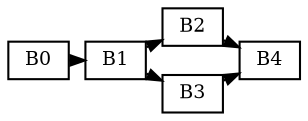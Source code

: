 # dot asc.dot -Tpng > out.png

digraph test {
  ratio=fill
  ranksep=0.1
  nodesep=0.2
  rankdir=LR
  edge [arrowsize=.7,labeldistance=1.0,labelangle=-45,labelfontsize=9]
  node [fontsize=9,shape=box,width=.2,height=.2]
  B0[label="B0"]
  B0 -> B1 [weight=2]
  B1[label="B1"]
  B1 -> B2 [weight=2]
  B1 -> B3 [weight=2]
  B2[label="B2"]
  B2 -> B4 [weight=2]
  B3[label="B3"]
  B3 -> B4 [weight=2]
  B4[label="B4"]
}
